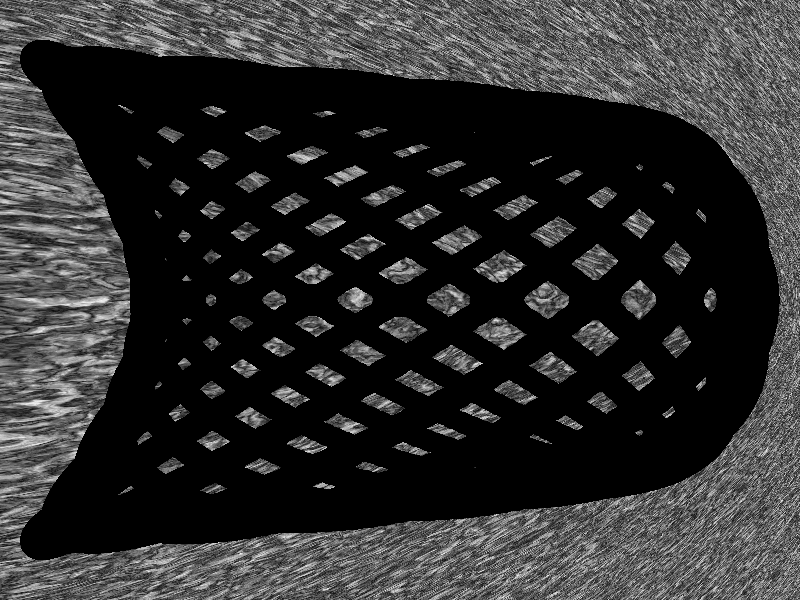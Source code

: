 /////////////////////////////////////////////
//
//     ~~ [ Woven Sines ] ~~
//        version 1 out of 2
//
//  by Michael Scharrer
//  https://mscharrer.net
//
/////////////////////////////////////////////

#version 3.6;

global_settings { max_trace_level 12} 

camera{
	right x*image_width/image_height
	location <0,0,-25>
	look_at <0,0,0>
}

light_source{
	2*<0,0,-11>
	color rgb 1
}


blob{
	#declare i=0;
	#while(i<2*2*pi)
		sphere{
			3.5*<3*sin(11*i),2*sin(10*i),sin(9*i)>
			0.7
			1
		}
		#declare i = i+0.004;
	#end
	translate <0,0,-4>
	no_shadow
	finish{
		reflection 1
	}
}

#declare pigm = function{
	pattern {
		granite
		turbulence 1
	}
}
union{
	plane{z 0}
	plane{-z 30}
	pigment{
		function{
			pigm(3*x+4*pow(1.05,-x)+2.5*sqrt(pow(x-15,2)+pow(y,2)),y/2,1)
		}
	}
	finish{
		reflection 0.5
	}
	normal{
		bumps 0.001
		scale 0.1
	}
}
